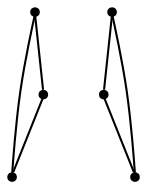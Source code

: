 graph {
  node [shape=point,comment="{\"directed\":false,\"doi\":\"10.1007/978-3-030-04414-5_5\",\"figure\":\"2 (2)\"}"]

  v0 [pos="872.7494590903863,818.5997866423997"]
  v1 [pos="854.8653755838952,711.3088731051871"]
  v2 [pos="890.6314759733023,711.3088731051871"]
  v3 [pos="939.2131542713357,658.4594063938197"]
  v4 [pos="874.1746662962494,771.1135557025423"]
  v5 [pos="809.1288974473366,658.4594063938198"]

  v0 -- v1 [id="-1",pos="872.7494590903863,818.5997866423997 836.983311009666,782.8360640131443 831.0240588566893,747.0724685591657 854.8653755838952,711.3088731051871"]
  v5 -- v3 [id="-2",pos="809.1288974473366,658.4594063938198 939.2131542713357,658.4594063938197 939.2131542713357,658.4594063938197 939.2131542713357,658.4594063938197"]
  v4 -- v5 [id="-3",pos="874.1746662962494,771.1135557025423 809.1288974473366,658.4594063938198 809.1288974473366,658.4594063938198 809.1288974473366,658.4594063938198"]
  v2 -- v1 [id="-4",pos="890.6314759733023,711.3088731051871 854.8653755838952,711.3088731051871 854.8653755838952,711.3088731051871 854.8653755838952,711.3088731051871"]
  v3 -- v4 [id="-5",pos="939.2131542713357,658.4594063938197 874.1746662962494,771.1135557025423 874.1746662962494,771.1135557025423 874.1746662962494,771.1135557025423"]
  v0 -- v2 [id="-6",pos="872.7494590903863,818.5997866423997 908.5155753768977,782.8360640131443 914.4748275298743,747.0724685591657 890.6314759733023,711.3088731051871"]
}